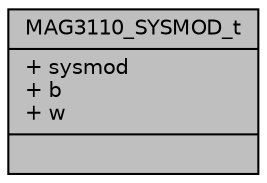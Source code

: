 digraph "MAG3110_SYSMOD_t"
{
  edge [fontname="Helvetica",fontsize="10",labelfontname="Helvetica",labelfontsize="10"];
  node [fontname="Helvetica",fontsize="10",shape=record];
  Node1 [label="{MAG3110_SYSMOD_t\n|+ sysmod\l+ b\l+ w\l|}",height=0.2,width=0.4,color="black", fillcolor="grey75", style="filled", fontcolor="black"];
}
